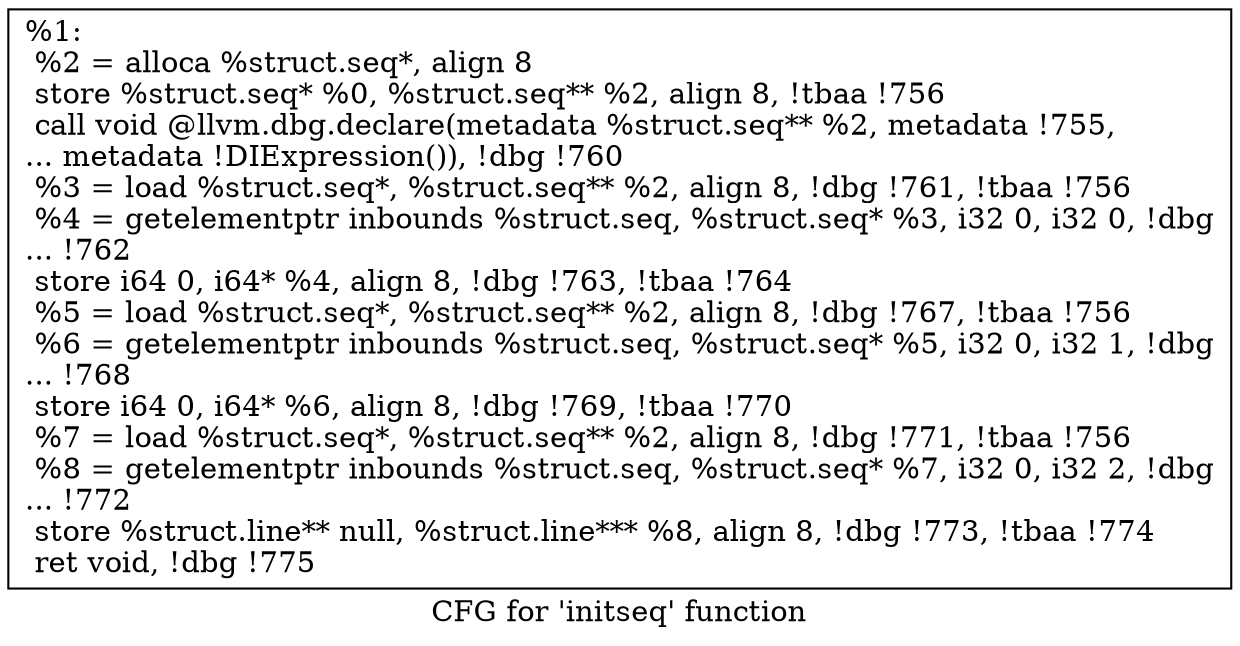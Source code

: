 digraph "CFG for 'initseq' function" {
	label="CFG for 'initseq' function";

	Node0xc932d0 [shape=record,label="{%1:\l  %2 = alloca %struct.seq*, align 8\l  store %struct.seq* %0, %struct.seq** %2, align 8, !tbaa !756\l  call void @llvm.dbg.declare(metadata %struct.seq** %2, metadata !755,\l... metadata !DIExpression()), !dbg !760\l  %3 = load %struct.seq*, %struct.seq** %2, align 8, !dbg !761, !tbaa !756\l  %4 = getelementptr inbounds %struct.seq, %struct.seq* %3, i32 0, i32 0, !dbg\l... !762\l  store i64 0, i64* %4, align 8, !dbg !763, !tbaa !764\l  %5 = load %struct.seq*, %struct.seq** %2, align 8, !dbg !767, !tbaa !756\l  %6 = getelementptr inbounds %struct.seq, %struct.seq* %5, i32 0, i32 1, !dbg\l... !768\l  store i64 0, i64* %6, align 8, !dbg !769, !tbaa !770\l  %7 = load %struct.seq*, %struct.seq** %2, align 8, !dbg !771, !tbaa !756\l  %8 = getelementptr inbounds %struct.seq, %struct.seq* %7, i32 0, i32 2, !dbg\l... !772\l  store %struct.line** null, %struct.line*** %8, align 8, !dbg !773, !tbaa !774\l  ret void, !dbg !775\l}"];
}
